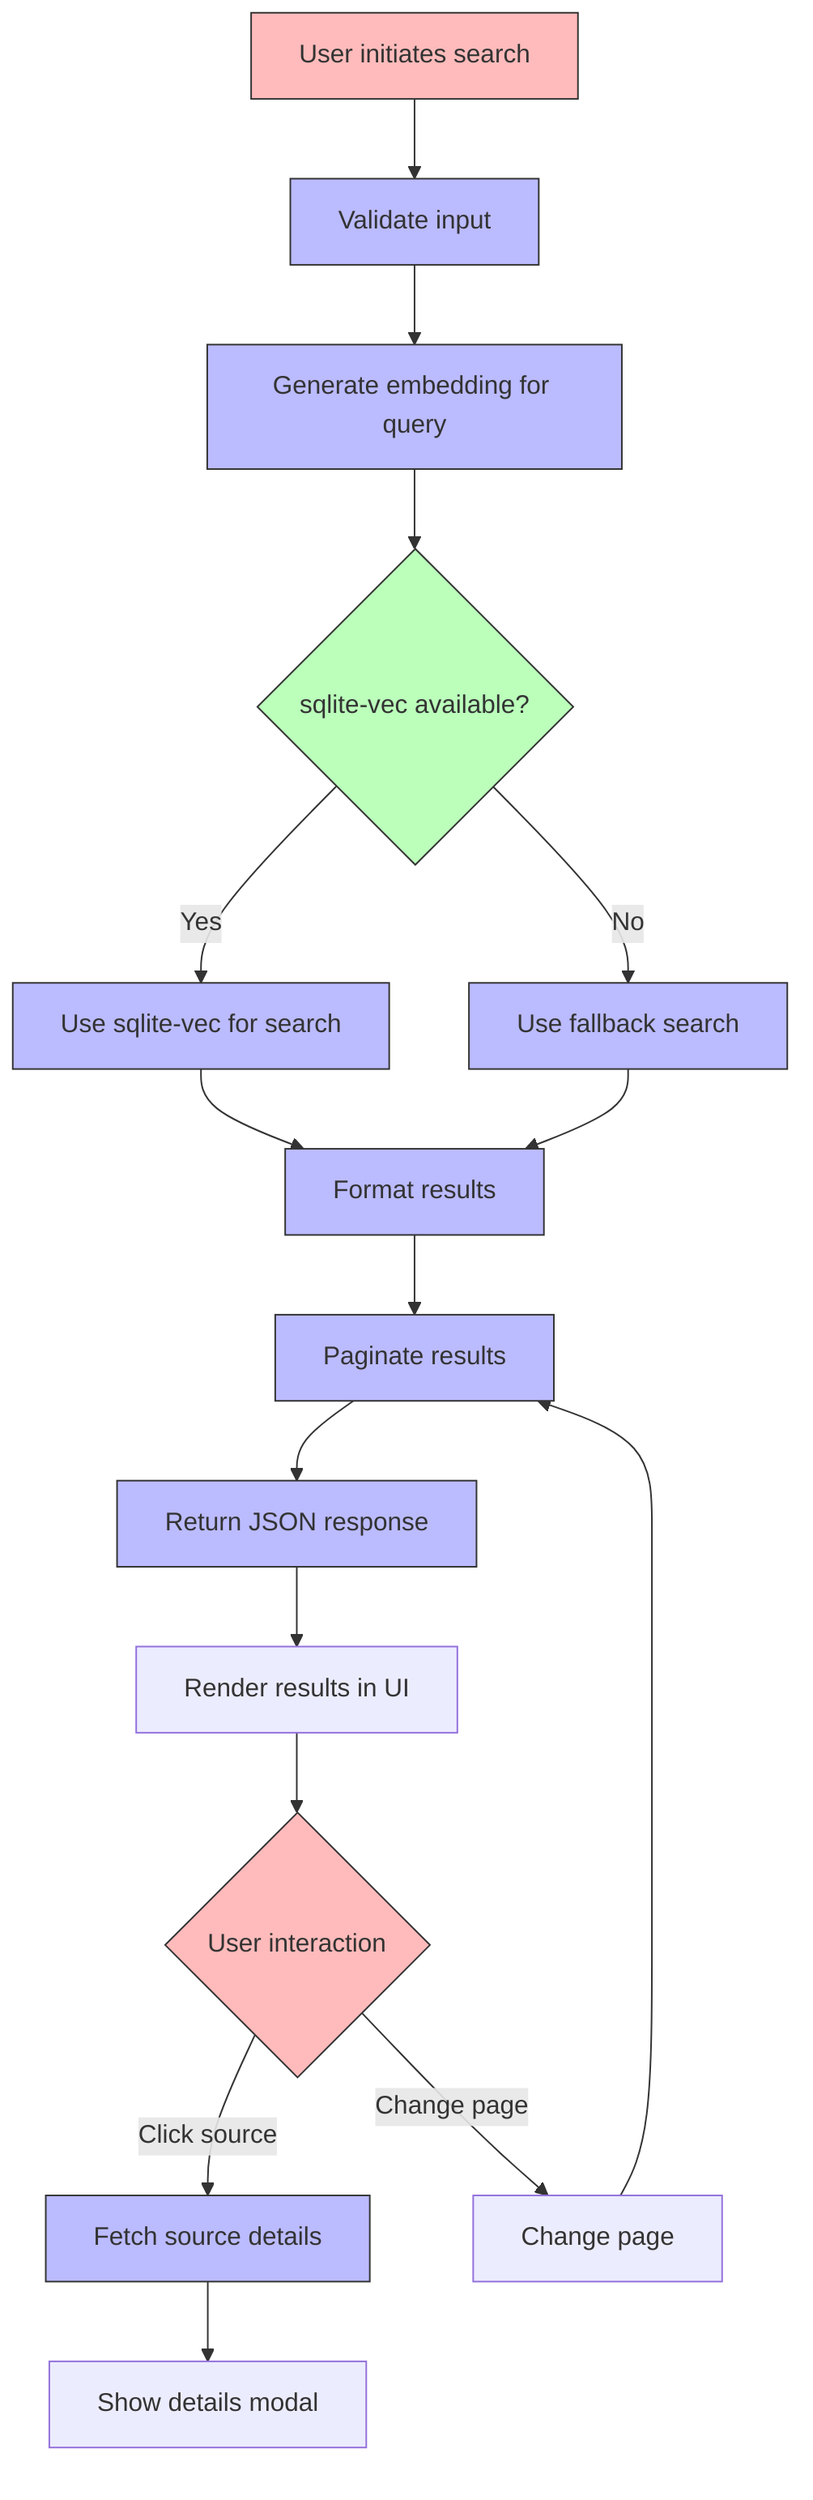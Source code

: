 flowchart TD
    Start["User initiates search"] --> ValidateInput["Validate input"]
    ValidateInput --> GenerateEmbedding["Generate embedding for query"]
    
    GenerateEmbedding --> CheckVec{"sqlite-vec available?"}
    
    CheckVec -->|Yes| VecSearch["Use sqlite-vec for search"]
    CheckVec -->|No| FallbackSearch["Use fallback search"]
    
    VecSearch --> FormatResults["Format results"]
    FallbackSearch --> FormatResults
    
    FormatResults --> Paginate["Paginate results"]
    Paginate --> ReturnJSON["Return JSON response"]
    ReturnJSON --> RenderUI["Render results in UI"]
    
    RenderUI --> UserInteraction{"User interaction"}
    UserInteraction -->|"Click source"| FetchDetails["Fetch source details"]
    UserInteraction -->|"Change page"| ChangePage["Change page"]
    
    FetchDetails --> ShowModal["Show details modal"]
    ChangePage --> Paginate
    
    classDef userAction fill:#fbb,stroke:#333,stroke-width:1px
    classDef serverProcess fill:#bbf,stroke:#333,stroke-width:1px
    classDef decision fill:#bfb,stroke:#333,stroke-width:1px
    
    class Start,UserInteraction userAction
    class ValidateInput,GenerateEmbedding,VecSearch,FallbackSearch,FormatResults,Paginate,ReturnJSON,FetchDetails serverProcess
    class CheckVec decision